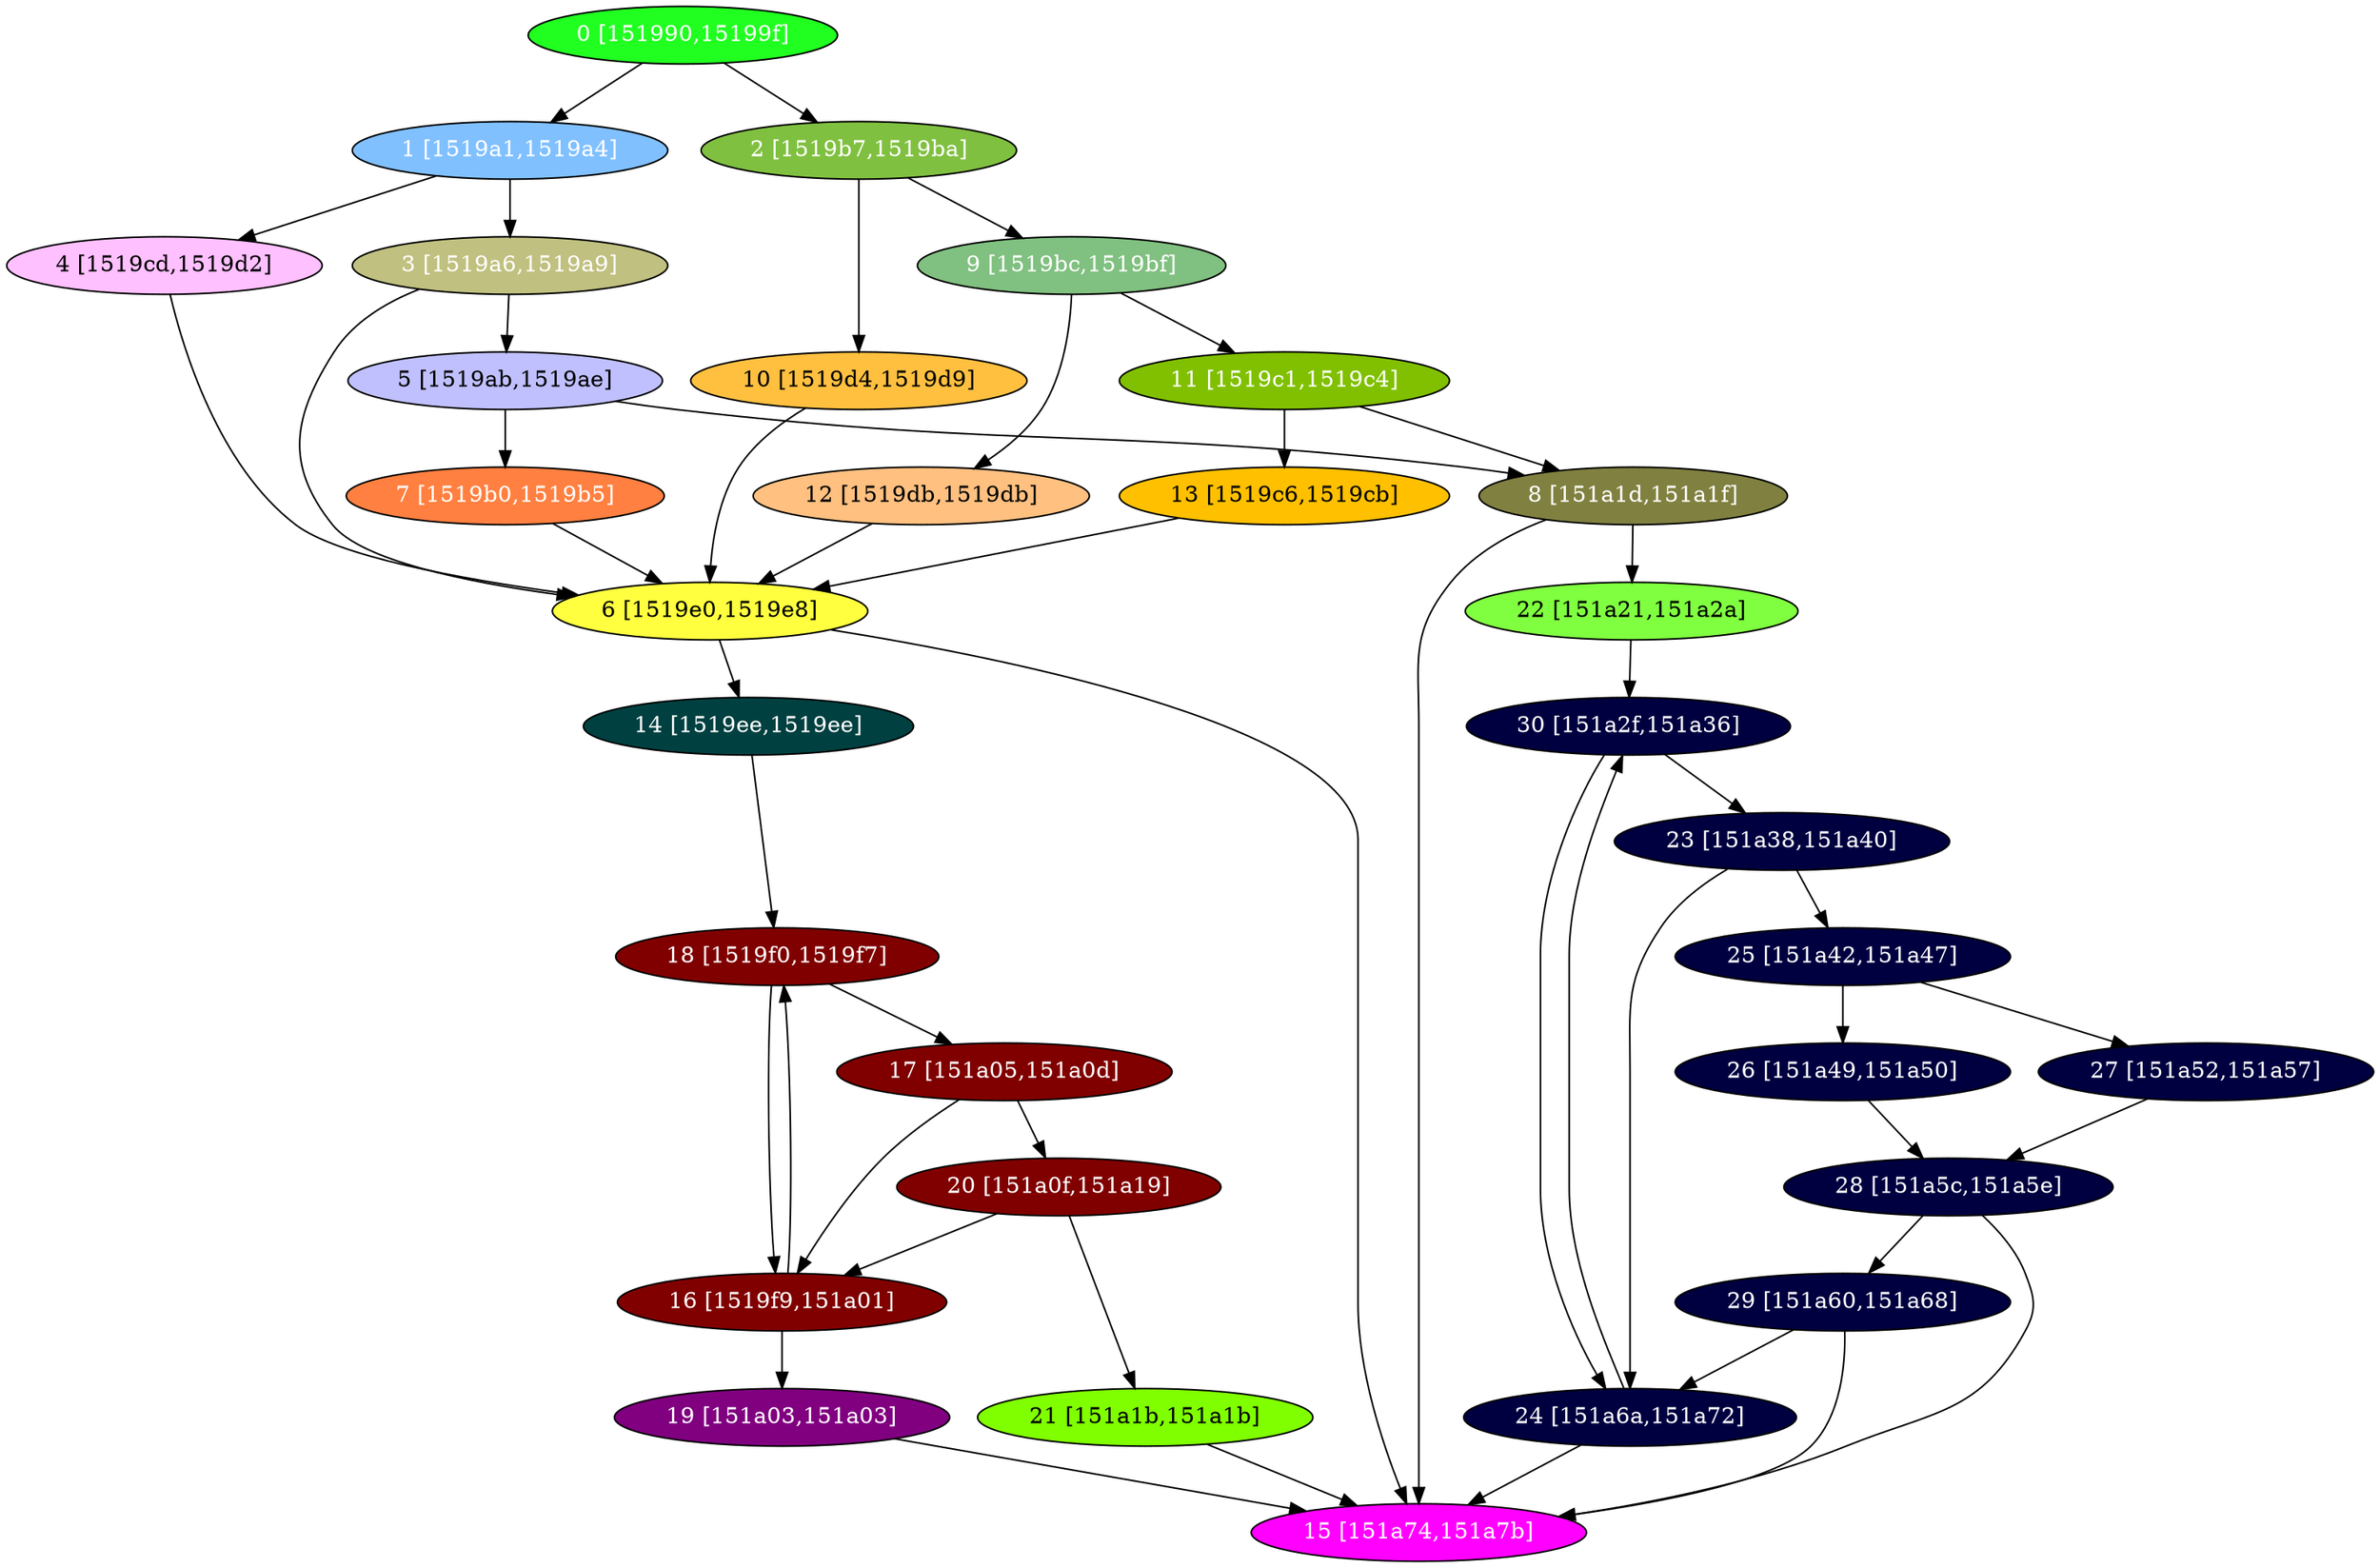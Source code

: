 diGraph libnss3{
	libnss3_0  [style=filled fillcolor="#20FF20" fontcolor="#ffffff" shape=oval label="0 [151990,15199f]"]
	libnss3_1  [style=filled fillcolor="#80C0FF" fontcolor="#ffffff" shape=oval label="1 [1519a1,1519a4]"]
	libnss3_2  [style=filled fillcolor="#80C040" fontcolor="#ffffff" shape=oval label="2 [1519b7,1519ba]"]
	libnss3_3  [style=filled fillcolor="#C0C080" fontcolor="#ffffff" shape=oval label="3 [1519a6,1519a9]"]
	libnss3_4  [style=filled fillcolor="#FFC0FF" fontcolor="#000000" shape=oval label="4 [1519cd,1519d2]"]
	libnss3_5  [style=filled fillcolor="#C0C0FF" fontcolor="#000000" shape=oval label="5 [1519ab,1519ae]"]
	libnss3_6  [style=filled fillcolor="#FFFF40" fontcolor="#000000" shape=oval label="6 [1519e0,1519e8]"]
	libnss3_7  [style=filled fillcolor="#FF8040" fontcolor="#ffffff" shape=oval label="7 [1519b0,1519b5]"]
	libnss3_8  [style=filled fillcolor="#808040" fontcolor="#ffffff" shape=oval label="8 [151a1d,151a1f]"]
	libnss3_9  [style=filled fillcolor="#80C080" fontcolor="#ffffff" shape=oval label="9 [1519bc,1519bf]"]
	libnss3_a  [style=filled fillcolor="#FFC040" fontcolor="#000000" shape=oval label="10 [1519d4,1519d9]"]
	libnss3_b  [style=filled fillcolor="#80C000" fontcolor="#ffffff" shape=oval label="11 [1519c1,1519c4]"]
	libnss3_c  [style=filled fillcolor="#FFC080" fontcolor="#000000" shape=oval label="12 [1519db,1519db]"]
	libnss3_d  [style=filled fillcolor="#FFC000" fontcolor="#000000" shape=oval label="13 [1519c6,1519cb]"]
	libnss3_e  [style=filled fillcolor="#004040" fontcolor="#ffffff" shape=oval label="14 [1519ee,1519ee]"]
	libnss3_f  [style=filled fillcolor="#FF00FF" fontcolor="#ffffff" shape=oval label="15 [151a74,151a7b]"]
	libnss3_10  [style=filled fillcolor="#800000" fontcolor="#ffffff" shape=oval label="16 [1519f9,151a01]"]
	libnss3_11  [style=filled fillcolor="#800000" fontcolor="#ffffff" shape=oval label="17 [151a05,151a0d]"]
	libnss3_12  [style=filled fillcolor="#800000" fontcolor="#ffffff" shape=oval label="18 [1519f0,1519f7]"]
	libnss3_13  [style=filled fillcolor="#800080" fontcolor="#ffffff" shape=oval label="19 [151a03,151a03]"]
	libnss3_14  [style=filled fillcolor="#800000" fontcolor="#ffffff" shape=oval label="20 [151a0f,151a19]"]
	libnss3_15  [style=filled fillcolor="#80FF00" fontcolor="#000000" shape=oval label="21 [151a1b,151a1b]"]
	libnss3_16  [style=filled fillcolor="#80FF40" fontcolor="#000000" shape=oval label="22 [151a21,151a2a]"]
	libnss3_17  [style=filled fillcolor="#000040" fontcolor="#ffffff" shape=oval label="23 [151a38,151a40]"]
	libnss3_18  [style=filled fillcolor="#000040" fontcolor="#ffffff" shape=oval label="24 [151a6a,151a72]"]
	libnss3_19  [style=filled fillcolor="#000040" fontcolor="#ffffff" shape=oval label="25 [151a42,151a47]"]
	libnss3_1a  [style=filled fillcolor="#000040" fontcolor="#ffffff" shape=oval label="26 [151a49,151a50]"]
	libnss3_1b  [style=filled fillcolor="#000040" fontcolor="#ffffff" shape=oval label="27 [151a52,151a57]"]
	libnss3_1c  [style=filled fillcolor="#000040" fontcolor="#ffffff" shape=oval label="28 [151a5c,151a5e]"]
	libnss3_1d  [style=filled fillcolor="#000040" fontcolor="#ffffff" shape=oval label="29 [151a60,151a68]"]
	libnss3_1e  [style=filled fillcolor="#000040" fontcolor="#ffffff" shape=oval label="30 [151a2f,151a36]"]

	libnss3_0 -> libnss3_1
	libnss3_0 -> libnss3_2
	libnss3_1 -> libnss3_3
	libnss3_1 -> libnss3_4
	libnss3_2 -> libnss3_9
	libnss3_2 -> libnss3_a
	libnss3_3 -> libnss3_5
	libnss3_3 -> libnss3_6
	libnss3_4 -> libnss3_6
	libnss3_5 -> libnss3_7
	libnss3_5 -> libnss3_8
	libnss3_6 -> libnss3_e
	libnss3_6 -> libnss3_f
	libnss3_7 -> libnss3_6
	libnss3_8 -> libnss3_f
	libnss3_8 -> libnss3_16
	libnss3_9 -> libnss3_b
	libnss3_9 -> libnss3_c
	libnss3_a -> libnss3_6
	libnss3_b -> libnss3_8
	libnss3_b -> libnss3_d
	libnss3_c -> libnss3_6
	libnss3_d -> libnss3_6
	libnss3_e -> libnss3_12
	libnss3_10 -> libnss3_12
	libnss3_10 -> libnss3_13
	libnss3_11 -> libnss3_10
	libnss3_11 -> libnss3_14
	libnss3_12 -> libnss3_10
	libnss3_12 -> libnss3_11
	libnss3_13 -> libnss3_f
	libnss3_14 -> libnss3_10
	libnss3_14 -> libnss3_15
	libnss3_15 -> libnss3_f
	libnss3_16 -> libnss3_1e
	libnss3_17 -> libnss3_18
	libnss3_17 -> libnss3_19
	libnss3_18 -> libnss3_f
	libnss3_18 -> libnss3_1e
	libnss3_19 -> libnss3_1a
	libnss3_19 -> libnss3_1b
	libnss3_1a -> libnss3_1c
	libnss3_1b -> libnss3_1c
	libnss3_1c -> libnss3_f
	libnss3_1c -> libnss3_1d
	libnss3_1d -> libnss3_f
	libnss3_1d -> libnss3_18
	libnss3_1e -> libnss3_17
	libnss3_1e -> libnss3_18
}